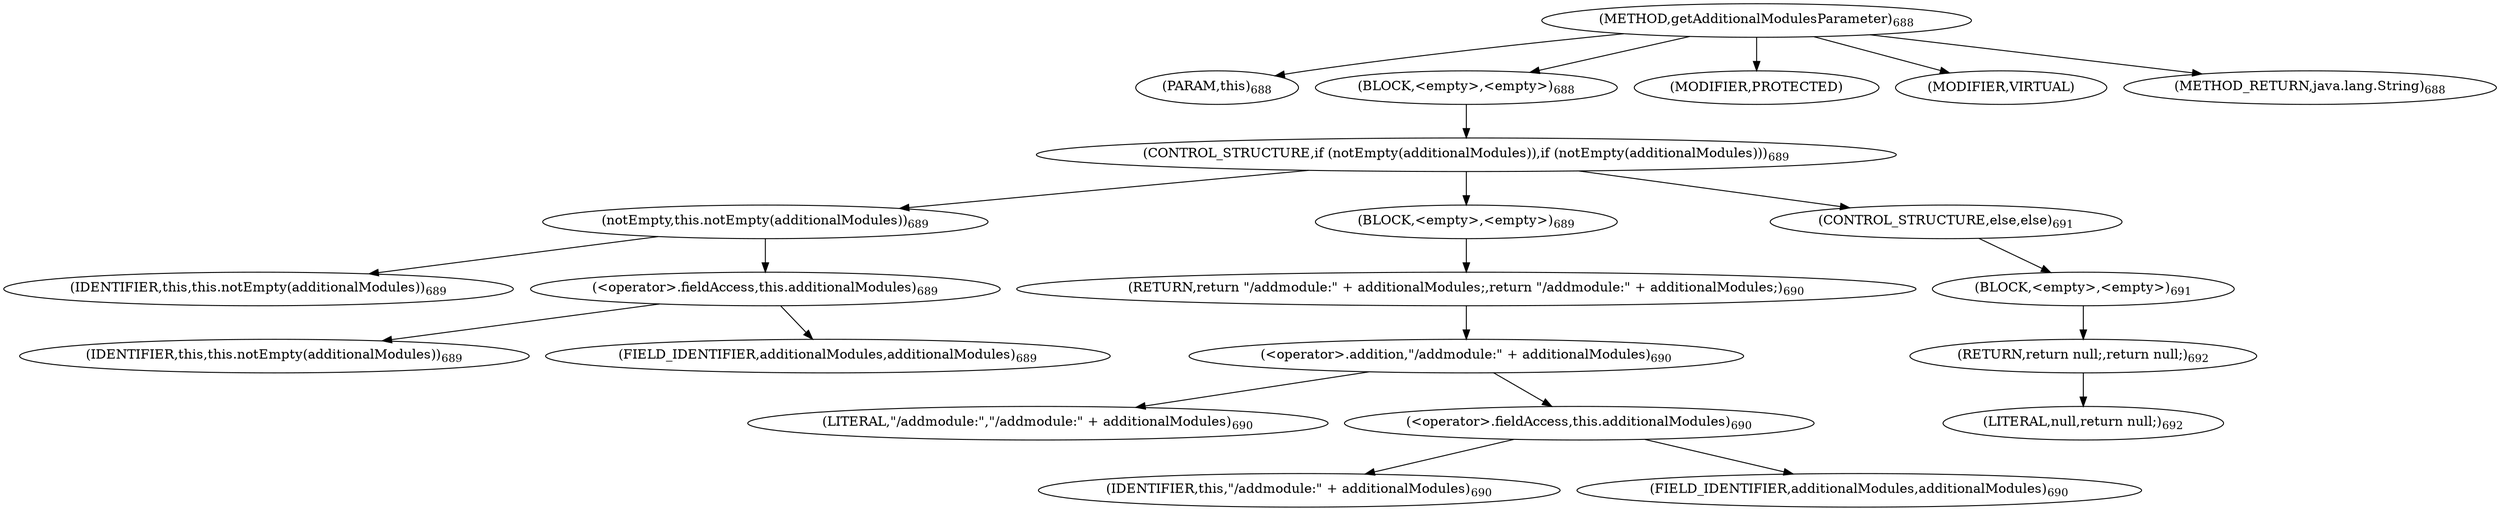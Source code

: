 digraph "getAdditionalModulesParameter" {  
"1005" [label = <(METHOD,getAdditionalModulesParameter)<SUB>688</SUB>> ]
"38" [label = <(PARAM,this)<SUB>688</SUB>> ]
"1006" [label = <(BLOCK,&lt;empty&gt;,&lt;empty&gt;)<SUB>688</SUB>> ]
"1007" [label = <(CONTROL_STRUCTURE,if (notEmpty(additionalModules)),if (notEmpty(additionalModules)))<SUB>689</SUB>> ]
"1008" [label = <(notEmpty,this.notEmpty(additionalModules))<SUB>689</SUB>> ]
"37" [label = <(IDENTIFIER,this,this.notEmpty(additionalModules))<SUB>689</SUB>> ]
"1009" [label = <(&lt;operator&gt;.fieldAccess,this.additionalModules)<SUB>689</SUB>> ]
"1010" [label = <(IDENTIFIER,this,this.notEmpty(additionalModules))<SUB>689</SUB>> ]
"1011" [label = <(FIELD_IDENTIFIER,additionalModules,additionalModules)<SUB>689</SUB>> ]
"1012" [label = <(BLOCK,&lt;empty&gt;,&lt;empty&gt;)<SUB>689</SUB>> ]
"1013" [label = <(RETURN,return &quot;/addmodule:&quot; + additionalModules;,return &quot;/addmodule:&quot; + additionalModules;)<SUB>690</SUB>> ]
"1014" [label = <(&lt;operator&gt;.addition,&quot;/addmodule:&quot; + additionalModules)<SUB>690</SUB>> ]
"1015" [label = <(LITERAL,&quot;/addmodule:&quot;,&quot;/addmodule:&quot; + additionalModules)<SUB>690</SUB>> ]
"1016" [label = <(&lt;operator&gt;.fieldAccess,this.additionalModules)<SUB>690</SUB>> ]
"1017" [label = <(IDENTIFIER,this,&quot;/addmodule:&quot; + additionalModules)<SUB>690</SUB>> ]
"1018" [label = <(FIELD_IDENTIFIER,additionalModules,additionalModules)<SUB>690</SUB>> ]
"1019" [label = <(CONTROL_STRUCTURE,else,else)<SUB>691</SUB>> ]
"1020" [label = <(BLOCK,&lt;empty&gt;,&lt;empty&gt;)<SUB>691</SUB>> ]
"1021" [label = <(RETURN,return null;,return null;)<SUB>692</SUB>> ]
"1022" [label = <(LITERAL,null,return null;)<SUB>692</SUB>> ]
"1023" [label = <(MODIFIER,PROTECTED)> ]
"1024" [label = <(MODIFIER,VIRTUAL)> ]
"1025" [label = <(METHOD_RETURN,java.lang.String)<SUB>688</SUB>> ]
  "1005" -> "38" 
  "1005" -> "1006" 
  "1005" -> "1023" 
  "1005" -> "1024" 
  "1005" -> "1025" 
  "1006" -> "1007" 
  "1007" -> "1008" 
  "1007" -> "1012" 
  "1007" -> "1019" 
  "1008" -> "37" 
  "1008" -> "1009" 
  "1009" -> "1010" 
  "1009" -> "1011" 
  "1012" -> "1013" 
  "1013" -> "1014" 
  "1014" -> "1015" 
  "1014" -> "1016" 
  "1016" -> "1017" 
  "1016" -> "1018" 
  "1019" -> "1020" 
  "1020" -> "1021" 
  "1021" -> "1022" 
}
